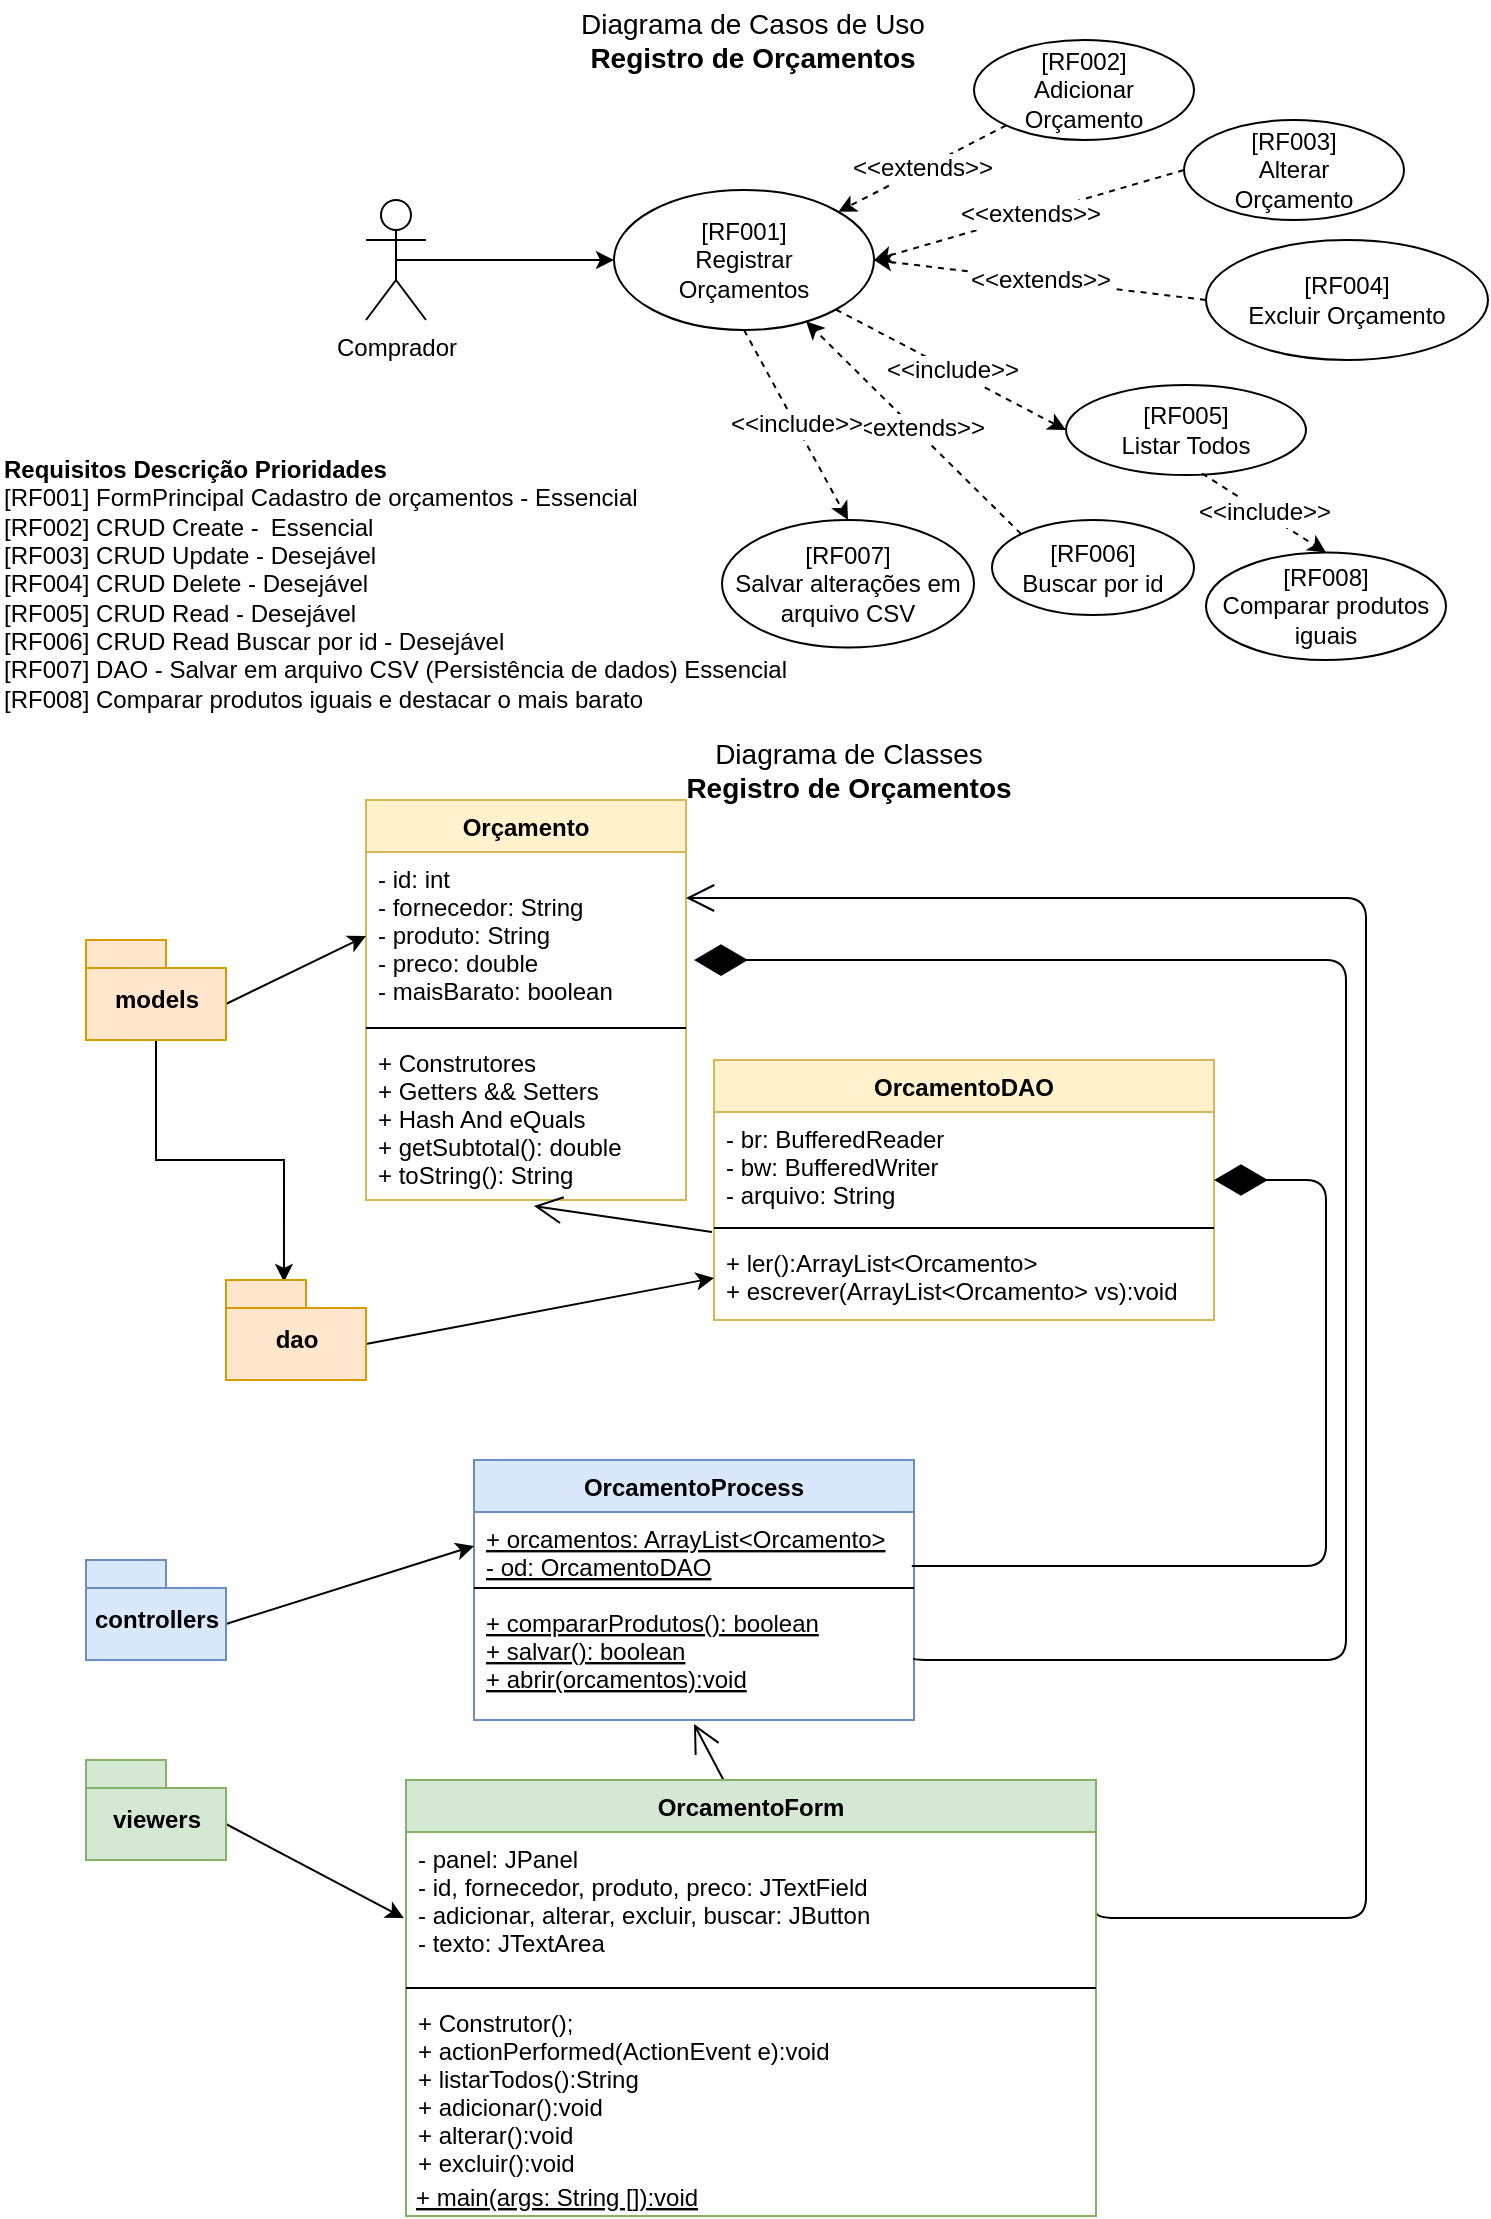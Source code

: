<mxfile version="18.2.1" type="device"><diagram id="KyCV-o7bKq5-lI7oOPkM" name="Page-1"><mxGraphModel dx="1102" dy="614" grid="1" gridSize="10" guides="1" tooltips="1" connect="1" arrows="1" fold="1" page="1" pageScale="1" pageWidth="827" pageHeight="1169" math="0" shadow="0"><root><mxCell id="0"/><mxCell id="1" parent="0"/><mxCell id="UZxMJ1Ae5GSh429aQFD_-1" value="Diagrama de Classes&lt;br style=&quot;font-size: 14px;&quot;&gt;&lt;b style=&quot;font-size: 14px;&quot;&gt;Registro de Orçamentos&lt;/b&gt;" style="text;html=1;strokeColor=none;fillColor=none;align=center;verticalAlign=middle;whiteSpace=wrap;rounded=0;fontSize=14;" parent="1" vertex="1"><mxGeometry x="365.5" y="390" width="191" height="30" as="geometry"/></mxCell><mxCell id="UZxMJ1Ae5GSh429aQFD_-2" value="Orçamento" style="swimlane;fontStyle=1;align=center;verticalAlign=top;childLayout=stackLayout;horizontal=1;startSize=26;horizontalStack=0;resizeParent=1;resizeParentMax=0;resizeLast=0;collapsible=1;marginBottom=0;fillColor=#fff2cc;strokeColor=#d6b656;" parent="1" vertex="1"><mxGeometry x="220" y="420" width="160" height="200" as="geometry"/></mxCell><mxCell id="UZxMJ1Ae5GSh429aQFD_-3" value="- id: int&#10;- fornecedor: String&#10;- produto: String&#10;- preco: double&#10;- maisBarato: boolean" style="text;strokeColor=none;fillColor=none;align=left;verticalAlign=top;spacingLeft=4;spacingRight=4;overflow=hidden;rotatable=0;points=[[0,0.5],[1,0.5]];portConstraint=eastwest;" parent="UZxMJ1Ae5GSh429aQFD_-2" vertex="1"><mxGeometry y="26" width="160" height="84" as="geometry"/></mxCell><mxCell id="UZxMJ1Ae5GSh429aQFD_-4" value="" style="line;strokeWidth=1;fillColor=none;align=left;verticalAlign=middle;spacingTop=-1;spacingLeft=3;spacingRight=3;rotatable=0;labelPosition=right;points=[];portConstraint=eastwest;" parent="UZxMJ1Ae5GSh429aQFD_-2" vertex="1"><mxGeometry y="110" width="160" height="8" as="geometry"/></mxCell><mxCell id="UZxMJ1Ae5GSh429aQFD_-5" value="+ Construtores&#10;+ Getters &amp;&amp; Setters&#10;+ Hash And eQuals&#10;+ getSubtotal(): double&#10;+ toString(): String" style="text;strokeColor=none;fillColor=none;align=left;verticalAlign=top;spacingLeft=4;spacingRight=4;overflow=hidden;rotatable=0;points=[[0,0.5],[1,0.5]];portConstraint=eastwest;" parent="UZxMJ1Ae5GSh429aQFD_-2" vertex="1"><mxGeometry y="118" width="160" height="82" as="geometry"/></mxCell><mxCell id="UZxMJ1Ae5GSh429aQFD_-7" style="rounded=0;orthogonalLoop=1;jettySize=auto;html=1;exitX=0;exitY=0;exitDx=70;exitDy=32;exitPerimeter=0;entryX=0;entryY=0.5;entryDx=0;entryDy=0;" parent="1" source="UZxMJ1Ae5GSh429aQFD_-6" target="UZxMJ1Ae5GSh429aQFD_-3" edge="1"><mxGeometry relative="1" as="geometry"/></mxCell><mxCell id="ZLeQ-8bf2rUIStYknVKO-13" style="edgeStyle=orthogonalEdgeStyle;rounded=0;orthogonalLoop=1;jettySize=auto;html=1;exitX=0.5;exitY=1;exitDx=0;exitDy=0;exitPerimeter=0;entryX=0.414;entryY=0.02;entryDx=0;entryDy=0;entryPerimeter=0;" parent="1" source="UZxMJ1Ae5GSh429aQFD_-6" target="ZLeQ-8bf2rUIStYknVKO-12" edge="1"><mxGeometry relative="1" as="geometry"/></mxCell><mxCell id="UZxMJ1Ae5GSh429aQFD_-6" value="models" style="shape=folder;fontStyle=1;spacingTop=10;tabWidth=40;tabHeight=14;tabPosition=left;html=1;fillColor=#ffe6cc;strokeColor=#d79b00;" parent="1" vertex="1"><mxGeometry x="80" y="490" width="70" height="50" as="geometry"/></mxCell><mxCell id="UZxMJ1Ae5GSh429aQFD_-13" value="OrcamentoProcess" style="swimlane;fontStyle=1;align=center;verticalAlign=top;childLayout=stackLayout;horizontal=1;startSize=26;horizontalStack=0;resizeParent=1;resizeParentMax=0;resizeLast=0;collapsible=1;marginBottom=0;fillColor=#dae8fc;strokeColor=#6c8ebf;" parent="1" vertex="1"><mxGeometry x="274" y="750" width="220" height="130" as="geometry"/></mxCell><mxCell id="UZxMJ1Ae5GSh429aQFD_-14" value="+ orcamentos: ArrayList&lt;Orcamento&gt;&#10;- od: OrcamentoDAO" style="text;strokeColor=none;fillColor=none;align=left;verticalAlign=top;spacingLeft=4;spacingRight=4;overflow=hidden;rotatable=0;points=[[0,0.5],[1,0.5]];portConstraint=eastwest;fontStyle=4" parent="UZxMJ1Ae5GSh429aQFD_-13" vertex="1"><mxGeometry y="26" width="220" height="34" as="geometry"/></mxCell><mxCell id="UZxMJ1Ae5GSh429aQFD_-15" value="" style="line;strokeWidth=1;fillColor=none;align=left;verticalAlign=middle;spacingTop=-1;spacingLeft=3;spacingRight=3;rotatable=0;labelPosition=right;points=[];portConstraint=eastwest;" parent="UZxMJ1Ae5GSh429aQFD_-13" vertex="1"><mxGeometry y="60" width="220" height="8" as="geometry"/></mxCell><mxCell id="UZxMJ1Ae5GSh429aQFD_-16" value="+ compararProdutos(): boolean&#10;+ salvar(): boolean&#10;+ abrir(orcamentos):void" style="text;strokeColor=none;fillColor=none;align=left;verticalAlign=top;spacingLeft=4;spacingRight=4;overflow=hidden;rotatable=0;points=[[0,0.5],[1,0.5]];portConstraint=eastwest;fontStyle=4" parent="UZxMJ1Ae5GSh429aQFD_-13" vertex="1"><mxGeometry y="68" width="220" height="62" as="geometry"/></mxCell><mxCell id="UZxMJ1Ae5GSh429aQFD_-17" style="rounded=0;orthogonalLoop=1;jettySize=auto;html=1;exitX=0;exitY=0;exitDx=70;exitDy=32;exitPerimeter=0;entryX=0;entryY=0.5;entryDx=0;entryDy=0;" parent="1" source="UZxMJ1Ae5GSh429aQFD_-18" target="UZxMJ1Ae5GSh429aQFD_-14" edge="1"><mxGeometry relative="1" as="geometry"/></mxCell><mxCell id="UZxMJ1Ae5GSh429aQFD_-18" value="controllers" style="shape=folder;fontStyle=1;spacingTop=10;tabWidth=40;tabHeight=14;tabPosition=left;html=1;fillColor=#dae8fc;strokeColor=#6c8ebf;" parent="1" vertex="1"><mxGeometry x="80" y="800" width="70" height="50" as="geometry"/></mxCell><mxCell id="UZxMJ1Ae5GSh429aQFD_-20" value="" style="endArrow=diamondThin;endFill=1;endSize=24;html=1;exitX=1;exitY=0.5;exitDx=0;exitDy=0;edgeStyle=orthogonalEdgeStyle;entryX=1.025;entryY=0.643;entryDx=0;entryDy=0;entryPerimeter=0;" parent="1" source="UZxMJ1Ae5GSh429aQFD_-16" target="UZxMJ1Ae5GSh429aQFD_-3" edge="1"><mxGeometry width="160" relative="1" as="geometry"><mxPoint x="380" y="600" as="sourcePoint"/><mxPoint x="410" y="510" as="targetPoint"/><Array as="points"><mxPoint x="494" y="850"/><mxPoint x="710" y="850"/><mxPoint x="710" y="500"/></Array></mxGeometry></mxCell><mxCell id="UZxMJ1Ae5GSh429aQFD_-25" style="rounded=0;orthogonalLoop=1;jettySize=auto;html=1;exitX=0;exitY=0;exitDx=70;exitDy=32;exitPerimeter=0;entryX=-0.003;entryY=0.582;entryDx=0;entryDy=0;entryPerimeter=0;" parent="1" source="UZxMJ1Ae5GSh429aQFD_-26" target="ZLeQ-8bf2rUIStYknVKO-19" edge="1"><mxGeometry relative="1" as="geometry"><mxPoint x="264" y="978.0" as="targetPoint"/></mxGeometry></mxCell><mxCell id="UZxMJ1Ae5GSh429aQFD_-26" value="viewers" style="shape=folder;fontStyle=1;spacingTop=10;tabWidth=40;tabHeight=14;tabPosition=left;html=1;fillColor=#d5e8d4;strokeColor=#82b366;" parent="1" vertex="1"><mxGeometry x="80" y="900" width="70" height="50" as="geometry"/></mxCell><mxCell id="UZxMJ1Ae5GSh429aQFD_-28" value="" style="endArrow=open;endFill=1;endSize=12;html=1;exitX=0.5;exitY=0;exitDx=0;exitDy=0;entryX=0.5;entryY=1.032;entryDx=0;entryDy=0;entryPerimeter=0;" parent="1" target="UZxMJ1Ae5GSh429aQFD_-16" edge="1"><mxGeometry width="160" relative="1" as="geometry"><mxPoint x="404" y="920" as="sourcePoint"/><mxPoint x="390" y="869" as="targetPoint"/></mxGeometry></mxCell><mxCell id="UZxMJ1Ae5GSh429aQFD_-29" value="" style="endArrow=open;endFill=1;endSize=12;html=1;exitX=1;exitY=0.5;exitDx=0;exitDy=0;edgeStyle=orthogonalEdgeStyle;" parent="1" source="ZLeQ-8bf2rUIStYknVKO-19" target="UZxMJ1Ae5GSh429aQFD_-3" edge="1"><mxGeometry width="160" relative="1" as="geometry"><mxPoint x="544" y="978.0" as="sourcePoint"/><mxPoint x="604" y="469.02" as="targetPoint"/><Array as="points"><mxPoint x="720" y="979"/><mxPoint x="720" y="469"/></Array></mxGeometry></mxCell><mxCell id="UZxMJ1Ae5GSh429aQFD_-30" value="Diagrama de Casos de Uso&lt;br style=&quot;font-size: 14px&quot;&gt;&lt;b style=&quot;font-size: 14px&quot;&gt;Registro de Orçamentos&lt;/b&gt;" style="text;html=1;strokeColor=none;fillColor=none;align=center;verticalAlign=middle;whiteSpace=wrap;rounded=0;fontSize=14;" parent="1" vertex="1"><mxGeometry x="318" y="20" width="191" height="40" as="geometry"/></mxCell><mxCell id="UZxMJ1Ae5GSh429aQFD_-38" style="edgeStyle=none;rounded=0;orthogonalLoop=1;jettySize=auto;html=1;exitX=0.5;exitY=0.5;exitDx=0;exitDy=0;exitPerimeter=0;entryX=0;entryY=0.5;entryDx=0;entryDy=0;fontSize=12;" parent="1" source="UZxMJ1Ae5GSh429aQFD_-31" target="UZxMJ1Ae5GSh429aQFD_-33" edge="1"><mxGeometry relative="1" as="geometry"/></mxCell><mxCell id="UZxMJ1Ae5GSh429aQFD_-31" value="Comprador" style="shape=umlActor;verticalLabelPosition=bottom;verticalAlign=top;html=1;fontSize=12;" parent="1" vertex="1"><mxGeometry x="220" y="120" width="30" height="60" as="geometry"/></mxCell><mxCell id="UZxMJ1Ae5GSh429aQFD_-33" value="[RF001]&lt;br&gt;Registrar&lt;br&gt;Orçamentos" style="ellipse;whiteSpace=wrap;html=1;fontSize=12;align=center;" parent="1" vertex="1"><mxGeometry x="344" y="115" width="130" height="70" as="geometry"/></mxCell><mxCell id="UZxMJ1Ae5GSh429aQFD_-34" value="[RF002]&lt;br&gt;Adicionar Orçamento" style="ellipse;whiteSpace=wrap;html=1;fontSize=12;align=center;" parent="1" vertex="1"><mxGeometry x="524" y="40" width="110" height="50" as="geometry"/></mxCell><mxCell id="UZxMJ1Ae5GSh429aQFD_-35" value="[RF004]&lt;br&gt;Excluir Orçamento" style="ellipse;whiteSpace=wrap;html=1;fontSize=12;align=center;" parent="1" vertex="1"><mxGeometry x="640" y="140" width="141" height="60" as="geometry"/></mxCell><mxCell id="UZxMJ1Ae5GSh429aQFD_-36" value="[RF003]&lt;br&gt;Alterar &lt;br&gt;Orçamento" style="ellipse;whiteSpace=wrap;html=1;fontSize=12;align=center;" parent="1" vertex="1"><mxGeometry x="629" y="80" width="110" height="50" as="geometry"/></mxCell><mxCell id="UZxMJ1Ae5GSh429aQFD_-42" value="&amp;lt;&amp;lt;extends&amp;gt;&amp;gt;" style="edgeStyle=none;rounded=0;orthogonalLoop=1;jettySize=auto;html=1;exitX=0;exitY=0.5;exitDx=0;exitDy=0;dashed=1;fontSize=12;entryX=1;entryY=0.5;entryDx=0;entryDy=0;" parent="1" source="UZxMJ1Ae5GSh429aQFD_-36" target="UZxMJ1Ae5GSh429aQFD_-33" edge="1"><mxGeometry relative="1" as="geometry"><mxPoint x="468" y="160" as="targetPoint"/></mxGeometry></mxCell><mxCell id="UZxMJ1Ae5GSh429aQFD_-41" value="[RF005]&lt;br&gt;Listar Todos" style="ellipse;whiteSpace=wrap;html=1;fontSize=12;align=center;" parent="1" vertex="1"><mxGeometry x="570" y="212.5" width="120" height="45" as="geometry"/></mxCell><mxCell id="ZLeQ-8bf2rUIStYknVKO-1" value="&lt;b&gt;Requisitos&lt;span&gt;&#9;&lt;/span&gt;Descrição&lt;span&gt;&#9;&lt;/span&gt;Prioridades&lt;/b&gt;&lt;br&gt;[RF001]&lt;span&gt;&#9;&lt;/span&gt;FormPrincipal Cadastro de orçamentos - Essencial&lt;br&gt;&lt;span&gt;[RF002]&lt;span&gt;&#9;&lt;/span&gt;CRUD Create -&lt;span style=&quot;white-space: pre&quot;&gt;&#9;&lt;/span&gt;&lt;/span&gt;&lt;span&gt;Essencial&lt;/span&gt;&lt;br&gt;&lt;div&gt;&lt;span&gt;[RF003]&lt;span&gt;&#9;&lt;/span&gt;CRUD Update - Desejável&lt;/span&gt;&lt;/div&gt;[RF004]&lt;span&gt;&#9;&lt;/span&gt;CRUD Delete - Desejável&lt;br&gt;[RF005]&lt;span&gt;&#9;&lt;/span&gt;CRUD Read -&amp;nbsp;Desejável&lt;br&gt;[RF006]&lt;span&gt;&#9;&lt;/span&gt;CRUD Read Buscar por id - Desejável&lt;br&gt;[RF007]&lt;span&gt;&#9;&lt;/span&gt;DAO - Salvar em arquivo CSV (Persistência de dados) Essencial&lt;br&gt;[RF008] Comparar produtos iguais e destacar o mais barato" style="text;html=1;strokeColor=none;fillColor=none;align=left;verticalAlign=middle;whiteSpace=wrap;rounded=0;" parent="1" vertex="1"><mxGeometry x="37" y="243.75" width="396" height="136.25" as="geometry"/></mxCell><mxCell id="ZLeQ-8bf2rUIStYknVKO-2" value="[RF006]&lt;br&gt;Buscar por id" style="ellipse;whiteSpace=wrap;html=1;fontSize=12;align=center;" parent="1" vertex="1"><mxGeometry x="533" y="280" width="101" height="47.5" as="geometry"/></mxCell><mxCell id="ZLeQ-8bf2rUIStYknVKO-3" value="&amp;lt;&amp;lt;extends&amp;gt;&amp;gt;" style="edgeStyle=none;rounded=0;orthogonalLoop=1;jettySize=auto;html=1;exitX=0;exitY=1;exitDx=0;exitDy=0;dashed=1;fontSize=12;" parent="1" source="UZxMJ1Ae5GSh429aQFD_-34" target="UZxMJ1Ae5GSh429aQFD_-33" edge="1"><mxGeometry relative="1" as="geometry"><mxPoint x="627.1" y="256.77" as="sourcePoint"/><mxPoint x="452.02" y="190.03" as="targetPoint"/></mxGeometry></mxCell><mxCell id="ZLeQ-8bf2rUIStYknVKO-6" value="OrcamentoDAO" style="swimlane;fontStyle=1;align=center;verticalAlign=top;childLayout=stackLayout;horizontal=1;startSize=26;horizontalStack=0;resizeParent=1;resizeParentMax=0;resizeLast=0;collapsible=1;marginBottom=0;fontSize=12;fillColor=#fff2cc;strokeColor=#d6b656;" parent="1" vertex="1"><mxGeometry x="394" y="550" width="250" height="130" as="geometry"/></mxCell><mxCell id="ZLeQ-8bf2rUIStYknVKO-7" value="- br: BufferedReader&#10;- bw: BufferedWriter&#10;- arquivo: String" style="text;strokeColor=none;fillColor=none;align=left;verticalAlign=top;spacingLeft=4;spacingRight=4;overflow=hidden;rotatable=0;points=[[0,0.5],[1,0.5]];portConstraint=eastwest;" parent="ZLeQ-8bf2rUIStYknVKO-6" vertex="1"><mxGeometry y="26" width="250" height="54" as="geometry"/></mxCell><mxCell id="ZLeQ-8bf2rUIStYknVKO-8" value="" style="line;strokeWidth=1;fillColor=none;align=left;verticalAlign=middle;spacingTop=-1;spacingLeft=3;spacingRight=3;rotatable=0;labelPosition=right;points=[];portConstraint=eastwest;" parent="ZLeQ-8bf2rUIStYknVKO-6" vertex="1"><mxGeometry y="80" width="250" height="8" as="geometry"/></mxCell><mxCell id="ZLeQ-8bf2rUIStYknVKO-9" value="+ ler():ArrayList&lt;Orcamento&gt;&#10;+ escrever(ArrayList&lt;Orcamento&gt; vs):void" style="text;strokeColor=none;fillColor=none;align=left;verticalAlign=top;spacingLeft=4;spacingRight=4;overflow=hidden;rotatable=0;points=[[0,0.5],[1,0.5]];portConstraint=eastwest;" parent="ZLeQ-8bf2rUIStYknVKO-6" vertex="1"><mxGeometry y="88" width="250" height="42" as="geometry"/></mxCell><mxCell id="ZLeQ-8bf2rUIStYknVKO-10" value="" style="endArrow=diamondThin;endFill=1;endSize=24;html=1;edgeStyle=orthogonalEdgeStyle;exitX=0.995;exitY=0.794;exitDx=0;exitDy=0;exitPerimeter=0;" parent="1" source="UZxMJ1Ae5GSh429aQFD_-14" target="ZLeQ-8bf2rUIStYknVKO-7" edge="1"><mxGeometry width="160" relative="1" as="geometry"><mxPoint x="500" y="770" as="sourcePoint"/><mxPoint x="680" y="610" as="targetPoint"/><Array as="points"><mxPoint x="700" y="803"/><mxPoint x="700" y="610"/></Array></mxGeometry></mxCell><mxCell id="ZLeQ-8bf2rUIStYknVKO-11" value="" style="endArrow=open;endFill=1;endSize=12;html=1;exitX=-0.004;exitY=-0.048;exitDx=0;exitDy=0;entryX=0.525;entryY=1.037;entryDx=0;entryDy=0;entryPerimeter=0;exitPerimeter=0;" parent="1" source="ZLeQ-8bf2rUIStYknVKO-9" target="UZxMJ1Ae5GSh429aQFD_-5" edge="1"><mxGeometry width="160" relative="1" as="geometry"><mxPoint x="420" y="916" as="sourcePoint"/><mxPoint x="394" y="891.984" as="targetPoint"/></mxGeometry></mxCell><mxCell id="ZLeQ-8bf2rUIStYknVKO-14" style="rounded=0;orthogonalLoop=1;jettySize=auto;html=1;exitX=0;exitY=0;exitDx=70;exitDy=32;exitPerimeter=0;entryX=0;entryY=0.5;entryDx=0;entryDy=0;" parent="1" source="ZLeQ-8bf2rUIStYknVKO-12" target="ZLeQ-8bf2rUIStYknVKO-9" edge="1"><mxGeometry relative="1" as="geometry"/></mxCell><mxCell id="ZLeQ-8bf2rUIStYknVKO-12" value="dao" style="shape=folder;fontStyle=1;spacingTop=10;tabWidth=40;tabHeight=14;tabPosition=left;html=1;fillColor=#ffe6cc;strokeColor=#d79b00;" parent="1" vertex="1"><mxGeometry x="150" y="660" width="70" height="50" as="geometry"/></mxCell><mxCell id="ZLeQ-8bf2rUIStYknVKO-15" value="&amp;lt;&amp;lt;extends&amp;gt;&amp;gt;" style="edgeStyle=none;rounded=0;orthogonalLoop=1;jettySize=auto;html=1;exitX=0;exitY=0.5;exitDx=0;exitDy=0;dashed=1;fontSize=12;entryX=1;entryY=0.5;entryDx=0;entryDy=0;" parent="1" source="UZxMJ1Ae5GSh429aQFD_-35" target="UZxMJ1Ae5GSh429aQFD_-33" edge="1"><mxGeometry relative="1" as="geometry"><mxPoint x="468" y="160" as="targetPoint"/></mxGeometry></mxCell><mxCell id="ZLeQ-8bf2rUIStYknVKO-16" value="&amp;lt;&amp;lt;include&amp;gt;&amp;gt;" style="edgeStyle=none;rounded=0;orthogonalLoop=1;jettySize=auto;html=1;exitX=1;exitY=1;exitDx=0;exitDy=0;entryX=0;entryY=0.5;entryDx=0;entryDy=0;fontSize=12;dashed=1;" parent="1" source="UZxMJ1Ae5GSh429aQFD_-33" target="UZxMJ1Ae5GSh429aQFD_-41" edge="1"><mxGeometry relative="1" as="geometry"/></mxCell><mxCell id="ZLeQ-8bf2rUIStYknVKO-17" value="&amp;lt;&amp;lt;extends&amp;gt;&amp;gt;" style="edgeStyle=none;rounded=0;orthogonalLoop=1;jettySize=auto;html=1;exitX=0;exitY=0;exitDx=0;exitDy=0;dashed=1;fontSize=12;" parent="1" source="ZLeQ-8bf2rUIStYknVKO-2" target="UZxMJ1Ae5GSh429aQFD_-33" edge="1"><mxGeometry relative="1" as="geometry"><mxPoint x="468" y="160" as="targetPoint"/></mxGeometry></mxCell><mxCell id="ZLeQ-8bf2rUIStYknVKO-18" value="OrcamentoForm" style="swimlane;fontStyle=1;align=center;verticalAlign=top;childLayout=stackLayout;horizontal=1;startSize=26;horizontalStack=0;resizeParent=1;resizeParentMax=0;resizeLast=0;collapsible=1;marginBottom=0;fillColor=#d5e8d4;strokeColor=#82b366;" parent="1" vertex="1"><mxGeometry x="240" y="910" width="345" height="218" as="geometry"/></mxCell><mxCell id="ZLeQ-8bf2rUIStYknVKO-19" value="&#9;- panel: JPanel&#10;- id, fornecedor, produto, preco: JTextField&#10;- adicionar, alterar, excluir, buscar: JButton&#10;- texto: JTextArea" style="text;strokeColor=none;fillColor=none;align=left;verticalAlign=top;spacingLeft=4;spacingRight=4;overflow=hidden;rotatable=0;points=[[0,0.5],[1,0.5]];portConstraint=eastwest;fontStyle=0" parent="ZLeQ-8bf2rUIStYknVKO-18" vertex="1"><mxGeometry y="26" width="345" height="74" as="geometry"/></mxCell><mxCell id="ZLeQ-8bf2rUIStYknVKO-20" value="" style="line;strokeWidth=1;fillColor=none;align=left;verticalAlign=middle;spacingTop=-1;spacingLeft=3;spacingRight=3;rotatable=0;labelPosition=right;points=[];portConstraint=eastwest;" parent="ZLeQ-8bf2rUIStYknVKO-18" vertex="1"><mxGeometry y="100" width="345" height="8" as="geometry"/></mxCell><mxCell id="ZLeQ-8bf2rUIStYknVKO-21" value="+ Construtor();&#10;+ actionPerformed(ActionEvent e):void&#10;+ listarTodos():String&#10;+ adicionar():void&#10;+ alterar():void&#10;+ excluir():void" style="text;strokeColor=none;fillColor=none;align=left;verticalAlign=top;spacingLeft=4;spacingRight=4;overflow=hidden;rotatable=0;points=[[0,0.5],[1,0.5]];portConstraint=eastwest;fontStyle=0" parent="ZLeQ-8bf2rUIStYknVKO-18" vertex="1"><mxGeometry y="108" width="345" height="90" as="geometry"/></mxCell><mxCell id="ZLeQ-8bf2rUIStYknVKO-22" value="+ main(args: String []):void" style="text;align=left;fontStyle=4;verticalAlign=middle;spacingLeft=3;spacingRight=3;strokeColor=none;rotatable=0;points=[[0,0.5],[1,0.5]];portConstraint=eastwest;" parent="ZLeQ-8bf2rUIStYknVKO-18" vertex="1"><mxGeometry y="198" width="345" height="20" as="geometry"/></mxCell><mxCell id="sjB3Ndgu8B0LbB1LrfKc-1" value="[RF008]&lt;br&gt;Comparar produtos iguais" style="ellipse;whiteSpace=wrap;html=1;fontSize=12;align=center;" vertex="1" parent="1"><mxGeometry x="640" y="296.25" width="120" height="53.75" as="geometry"/></mxCell><mxCell id="sjB3Ndgu8B0LbB1LrfKc-2" value="&amp;lt;&amp;lt;include&amp;gt;&amp;gt;" style="edgeStyle=none;rounded=0;orthogonalLoop=1;jettySize=auto;html=1;exitX=0.567;exitY=0.983;exitDx=0;exitDy=0;entryX=0.5;entryY=0;entryDx=0;entryDy=0;fontSize=12;dashed=1;exitPerimeter=0;" edge="1" parent="1" source="UZxMJ1Ae5GSh429aQFD_-41" target="sjB3Ndgu8B0LbB1LrfKc-1"><mxGeometry relative="1" as="geometry"><mxPoint x="464.962" y="184.749" as="sourcePoint"/><mxPoint x="590" y="236.25" as="targetPoint"/></mxGeometry></mxCell><mxCell id="sjB3Ndgu8B0LbB1LrfKc-3" value="[RF007]&lt;br&gt;Salvar alterações em arquivo CSV" style="ellipse;whiteSpace=wrap;html=1;fontSize=12;align=center;" vertex="1" parent="1"><mxGeometry x="398" y="280" width="126" height="63.75" as="geometry"/></mxCell><mxCell id="sjB3Ndgu8B0LbB1LrfKc-4" value="&amp;lt;&amp;lt;include&amp;gt;&amp;gt;" style="edgeStyle=none;rounded=0;orthogonalLoop=1;jettySize=auto;html=1;exitX=0.5;exitY=1;exitDx=0;exitDy=0;entryX=0.5;entryY=0;entryDx=0;entryDy=0;fontSize=12;dashed=1;" edge="1" parent="1" source="UZxMJ1Ae5GSh429aQFD_-33" target="sjB3Ndgu8B0LbB1LrfKc-3"><mxGeometry relative="1" as="geometry"/></mxCell></root></mxGraphModel></diagram></mxfile>